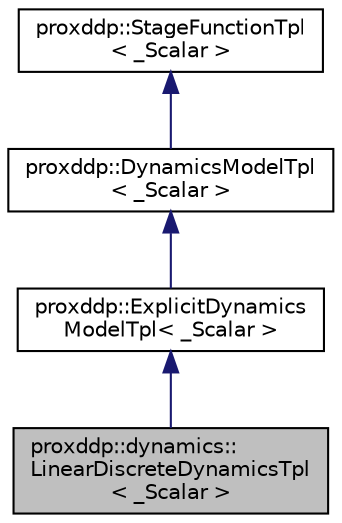 digraph "proxddp::dynamics::LinearDiscreteDynamicsTpl&lt; _Scalar &gt;"
{
 // LATEX_PDF_SIZE
  bgcolor="transparent";
  edge [fontname="Helvetica",fontsize="10",labelfontname="Helvetica",labelfontsize="10"];
  node [fontname="Helvetica",fontsize="10",shape=record];
  Node1 [label="proxddp::dynamics::\lLinearDiscreteDynamicsTpl\l\< _Scalar \>",height=0.2,width=0.4,color="black", fillcolor="grey75", style="filled", fontcolor="black",tooltip="Discrete explicit linear dynamics."];
  Node2 -> Node1 [dir="back",color="midnightblue",fontsize="10",style="solid",fontname="Helvetica"];
  Node2 [label="proxddp::ExplicitDynamics\lModelTpl\< _Scalar \>",height=0.2,width=0.4,color="black",URL="$structproxddp_1_1ExplicitDynamicsModelTpl.html",tooltip="Explicit forward dynamics model ."];
  Node3 -> Node2 [dir="back",color="midnightblue",fontsize="10",style="solid",fontname="Helvetica"];
  Node3 [label="proxddp::DynamicsModelTpl\l\< _Scalar \>",height=0.2,width=0.4,color="black",URL="$structproxddp_1_1DynamicsModelTpl.html",tooltip="Dynamics model: describes system dynamics through an implicit relation ."];
  Node4 -> Node3 [dir="back",color="midnightblue",fontsize="10",style="solid",fontname="Helvetica"];
  Node4 [label="proxddp::StageFunctionTpl\l\< _Scalar \>",height=0.2,width=0.4,color="black",URL="$structproxddp_1_1StageFunctionTpl.html",tooltip="Class representing ternary functions ."];
}
